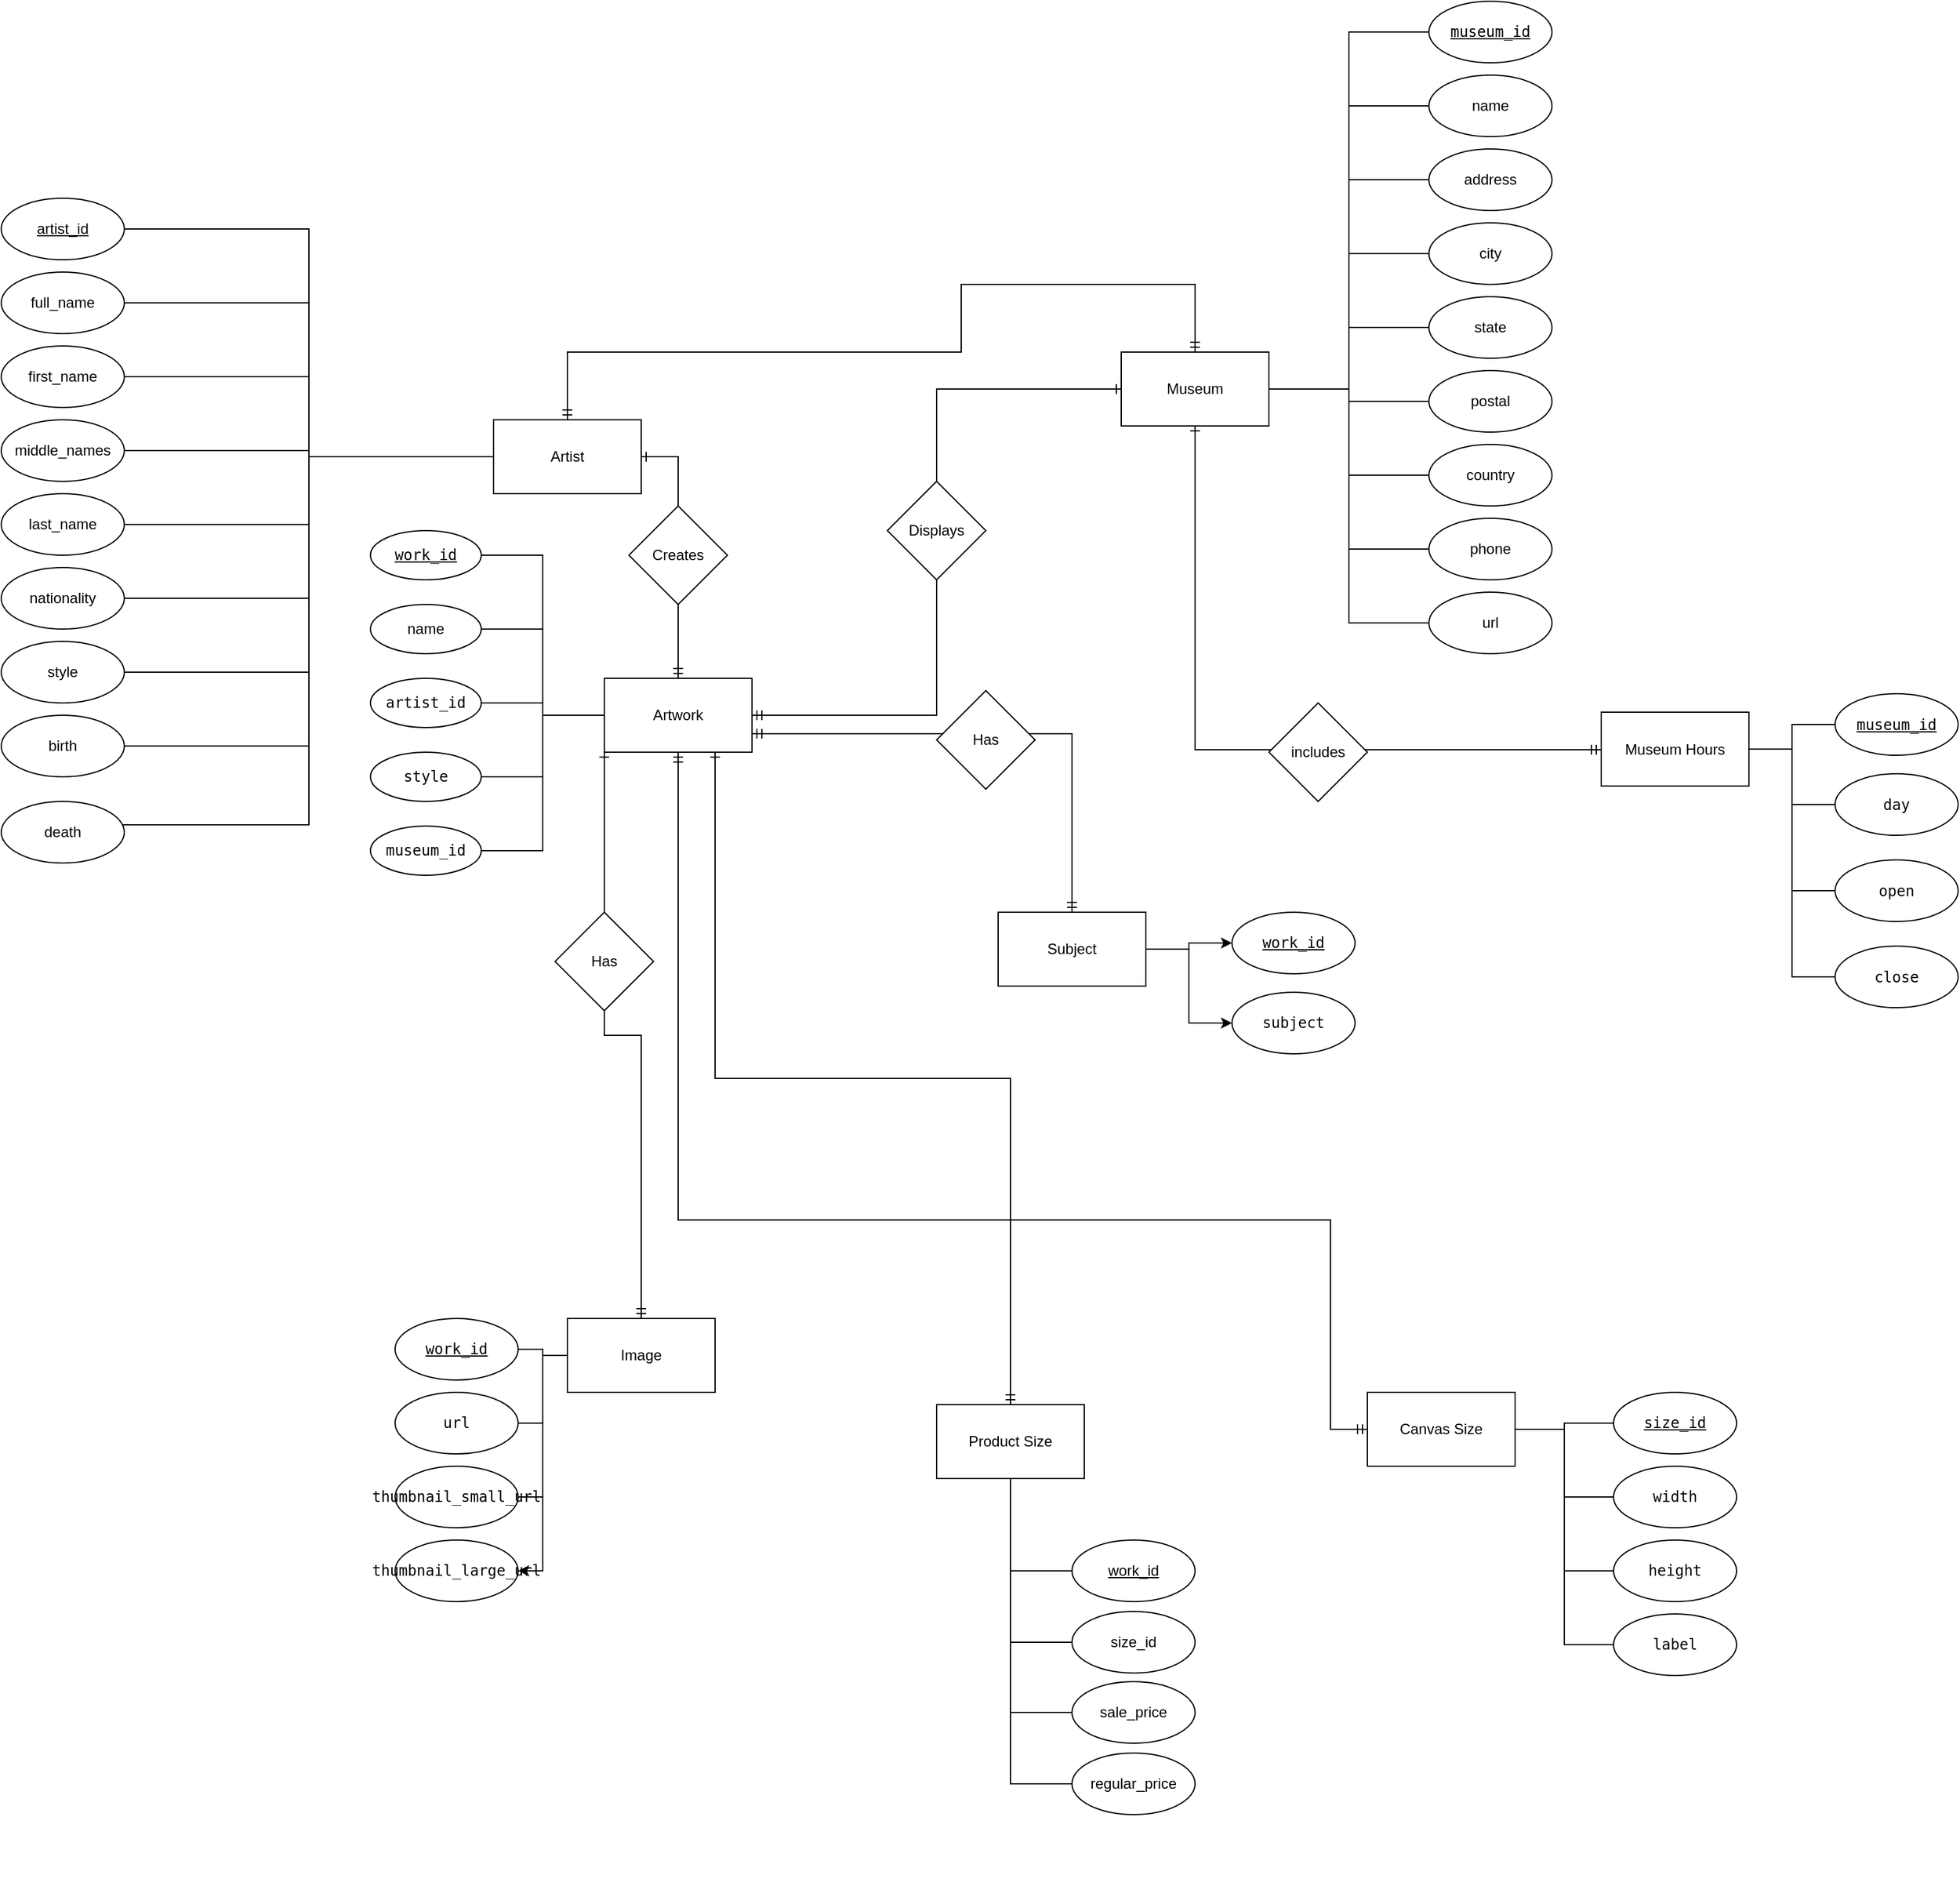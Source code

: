 <mxfile version="28.2.7">
  <diagram name="Page-1" id="rCFqO5S02CsgLVOHDNuB">
    <mxGraphModel dx="2276" dy="1851" grid="1" gridSize="10" guides="1" tooltips="1" connect="1" arrows="1" fold="1" page="1" pageScale="1" pageWidth="850" pageHeight="1100" math="0" shadow="0">
      <root>
        <mxCell id="0" />
        <mxCell id="1" parent="0" />
        <mxCell id="DQrEKKlUhpcHiNZQyWc2-8" style="edgeStyle=orthogonalEdgeStyle;rounded=0;orthogonalLoop=1;jettySize=auto;html=1;entryX=1;entryY=0.5;entryDx=0;entryDy=0;endArrow=none;endFill=0;" edge="1" parent="1" source="DQrEKKlUhpcHiNZQyWc2-1" target="DQrEKKlUhpcHiNZQyWc2-9">
          <mxGeometry relative="1" as="geometry">
            <mxPoint x="170" y="60" as="targetPoint" />
          </mxGeometry>
        </mxCell>
        <mxCell id="DQrEKKlUhpcHiNZQyWc2-18" style="edgeStyle=orthogonalEdgeStyle;rounded=0;orthogonalLoop=1;jettySize=auto;html=1;entryX=1;entryY=0.5;entryDx=0;entryDy=0;endArrow=none;endFill=0;" edge="1" parent="1" source="DQrEKKlUhpcHiNZQyWc2-1" target="DQrEKKlUhpcHiNZQyWc2-11">
          <mxGeometry relative="1" as="geometry" />
        </mxCell>
        <mxCell id="DQrEKKlUhpcHiNZQyWc2-19" style="edgeStyle=orthogonalEdgeStyle;rounded=0;orthogonalLoop=1;jettySize=auto;html=1;entryX=1;entryY=0.5;entryDx=0;entryDy=0;endArrow=none;endFill=0;" edge="1" parent="1" source="DQrEKKlUhpcHiNZQyWc2-1" target="DQrEKKlUhpcHiNZQyWc2-12">
          <mxGeometry relative="1" as="geometry" />
        </mxCell>
        <mxCell id="DQrEKKlUhpcHiNZQyWc2-20" style="edgeStyle=orthogonalEdgeStyle;rounded=0;orthogonalLoop=1;jettySize=auto;html=1;entryX=1;entryY=0.5;entryDx=0;entryDy=0;endArrow=none;endFill=0;" edge="1" parent="1" source="DQrEKKlUhpcHiNZQyWc2-1" target="DQrEKKlUhpcHiNZQyWc2-13">
          <mxGeometry relative="1" as="geometry" />
        </mxCell>
        <mxCell id="DQrEKKlUhpcHiNZQyWc2-21" style="edgeStyle=orthogonalEdgeStyle;rounded=0;orthogonalLoop=1;jettySize=auto;html=1;entryX=1;entryY=0.5;entryDx=0;entryDy=0;endArrow=none;endFill=0;" edge="1" parent="1" source="DQrEKKlUhpcHiNZQyWc2-1" target="DQrEKKlUhpcHiNZQyWc2-14">
          <mxGeometry relative="1" as="geometry" />
        </mxCell>
        <mxCell id="DQrEKKlUhpcHiNZQyWc2-22" style="edgeStyle=orthogonalEdgeStyle;rounded=0;orthogonalLoop=1;jettySize=auto;html=1;entryX=1;entryY=0.5;entryDx=0;entryDy=0;endArrow=none;endFill=0;" edge="1" parent="1" source="DQrEKKlUhpcHiNZQyWc2-1" target="DQrEKKlUhpcHiNZQyWc2-15">
          <mxGeometry relative="1" as="geometry" />
        </mxCell>
        <mxCell id="DQrEKKlUhpcHiNZQyWc2-23" style="edgeStyle=orthogonalEdgeStyle;rounded=0;orthogonalLoop=1;jettySize=auto;html=1;entryX=1;entryY=0.5;entryDx=0;entryDy=0;endArrow=none;endFill=0;" edge="1" parent="1" source="DQrEKKlUhpcHiNZQyWc2-1" target="DQrEKKlUhpcHiNZQyWc2-16">
          <mxGeometry relative="1" as="geometry" />
        </mxCell>
        <mxCell id="DQrEKKlUhpcHiNZQyWc2-115" style="edgeStyle=orthogonalEdgeStyle;rounded=0;orthogonalLoop=1;jettySize=auto;html=1;entryX=1;entryY=0.5;entryDx=0;entryDy=0;endArrow=none;endFill=0;" edge="1" parent="1" source="DQrEKKlUhpcHiNZQyWc2-1" target="DQrEKKlUhpcHiNZQyWc2-114">
          <mxGeometry relative="1" as="geometry">
            <mxPoint x="-180" y="-30" as="targetPoint" />
          </mxGeometry>
        </mxCell>
        <mxCell id="DQrEKKlUhpcHiNZQyWc2-122" style="edgeStyle=orthogonalEdgeStyle;rounded=0;orthogonalLoop=1;jettySize=auto;html=1;entryX=0.5;entryY=0;entryDx=0;entryDy=0;startArrow=ERmandOne;startFill=0;endArrow=ERmandOne;endFill=0;" edge="1" parent="1" source="DQrEKKlUhpcHiNZQyWc2-1" target="DQrEKKlUhpcHiNZQyWc2-2">
          <mxGeometry relative="1" as="geometry">
            <mxPoint x="180" y="-50" as="targetPoint" />
            <Array as="points">
              <mxPoint x="180" y="5" />
              <mxPoint x="500" y="5" />
              <mxPoint x="500" y="-50" />
              <mxPoint x="690" y="-50" />
            </Array>
          </mxGeometry>
        </mxCell>
        <mxCell id="DQrEKKlUhpcHiNZQyWc2-1" value="Artist" style="rounded=0;whiteSpace=wrap;html=1;" vertex="1" parent="1">
          <mxGeometry x="120" y="60" width="120" height="60" as="geometry" />
        </mxCell>
        <mxCell id="DQrEKKlUhpcHiNZQyWc2-49" style="edgeStyle=orthogonalEdgeStyle;rounded=0;orthogonalLoop=1;jettySize=auto;html=1;entryX=0;entryY=0.5;entryDx=0;entryDy=0;endArrow=none;endFill=0;" edge="1" parent="1" source="DQrEKKlUhpcHiNZQyWc2-2" target="DQrEKKlUhpcHiNZQyWc2-44">
          <mxGeometry relative="1" as="geometry" />
        </mxCell>
        <mxCell id="DQrEKKlUhpcHiNZQyWc2-50" style="edgeStyle=orthogonalEdgeStyle;rounded=0;orthogonalLoop=1;jettySize=auto;html=1;entryX=0;entryY=0.5;entryDx=0;entryDy=0;endArrow=none;endFill=0;" edge="1" parent="1" source="DQrEKKlUhpcHiNZQyWc2-2" target="DQrEKKlUhpcHiNZQyWc2-43">
          <mxGeometry relative="1" as="geometry" />
        </mxCell>
        <mxCell id="DQrEKKlUhpcHiNZQyWc2-51" style="edgeStyle=orthogonalEdgeStyle;rounded=0;orthogonalLoop=1;jettySize=auto;html=1;entryX=0;entryY=0.5;entryDx=0;entryDy=0;endArrow=none;endFill=0;" edge="1" parent="1" source="DQrEKKlUhpcHiNZQyWc2-2" target="DQrEKKlUhpcHiNZQyWc2-42">
          <mxGeometry relative="1" as="geometry" />
        </mxCell>
        <mxCell id="DQrEKKlUhpcHiNZQyWc2-52" style="edgeStyle=orthogonalEdgeStyle;rounded=0;orthogonalLoop=1;jettySize=auto;html=1;entryX=0;entryY=0.5;entryDx=0;entryDy=0;endArrow=none;endFill=0;" edge="1" parent="1" source="DQrEKKlUhpcHiNZQyWc2-2" target="DQrEKKlUhpcHiNZQyWc2-37">
          <mxGeometry relative="1" as="geometry" />
        </mxCell>
        <mxCell id="DQrEKKlUhpcHiNZQyWc2-53" style="edgeStyle=orthogonalEdgeStyle;rounded=0;orthogonalLoop=1;jettySize=auto;html=1;endArrow=none;endFill=0;" edge="1" parent="1" source="DQrEKKlUhpcHiNZQyWc2-2" target="DQrEKKlUhpcHiNZQyWc2-38">
          <mxGeometry relative="1" as="geometry" />
        </mxCell>
        <mxCell id="DQrEKKlUhpcHiNZQyWc2-54" style="edgeStyle=orthogonalEdgeStyle;rounded=0;orthogonalLoop=1;jettySize=auto;html=1;entryX=0;entryY=0.5;entryDx=0;entryDy=0;endArrow=none;endFill=0;" edge="1" parent="1" source="DQrEKKlUhpcHiNZQyWc2-2" target="DQrEKKlUhpcHiNZQyWc2-39">
          <mxGeometry relative="1" as="geometry" />
        </mxCell>
        <mxCell id="DQrEKKlUhpcHiNZQyWc2-55" style="edgeStyle=orthogonalEdgeStyle;rounded=0;orthogonalLoop=1;jettySize=auto;html=1;entryX=0;entryY=0.5;entryDx=0;entryDy=0;endArrow=none;endFill=0;" edge="1" parent="1" source="DQrEKKlUhpcHiNZQyWc2-2" target="DQrEKKlUhpcHiNZQyWc2-45">
          <mxGeometry relative="1" as="geometry" />
        </mxCell>
        <mxCell id="DQrEKKlUhpcHiNZQyWc2-56" style="edgeStyle=orthogonalEdgeStyle;rounded=0;orthogonalLoop=1;jettySize=auto;html=1;entryX=0;entryY=0.5;entryDx=0;entryDy=0;endArrow=none;endFill=0;" edge="1" parent="1" source="DQrEKKlUhpcHiNZQyWc2-2" target="DQrEKKlUhpcHiNZQyWc2-46">
          <mxGeometry relative="1" as="geometry" />
        </mxCell>
        <mxCell id="DQrEKKlUhpcHiNZQyWc2-57" style="edgeStyle=orthogonalEdgeStyle;rounded=0;orthogonalLoop=1;jettySize=auto;html=1;entryX=0;entryY=0.5;entryDx=0;entryDy=0;endArrow=none;endFill=0;" edge="1" parent="1" source="DQrEKKlUhpcHiNZQyWc2-2" target="DQrEKKlUhpcHiNZQyWc2-47">
          <mxGeometry relative="1" as="geometry" />
        </mxCell>
        <mxCell id="DQrEKKlUhpcHiNZQyWc2-118" style="edgeStyle=orthogonalEdgeStyle;rounded=0;orthogonalLoop=1;jettySize=auto;html=1;startArrow=ERone;startFill=0;endArrow=ERmandOne;endFill=0;" edge="1" parent="1" source="DQrEKKlUhpcHiNZQyWc2-2" target="DQrEKKlUhpcHiNZQyWc2-3">
          <mxGeometry relative="1" as="geometry">
            <Array as="points">
              <mxPoint x="690" y="328" />
            </Array>
          </mxGeometry>
        </mxCell>
        <mxCell id="DQrEKKlUhpcHiNZQyWc2-2" value="Museum" style="whiteSpace=wrap;html=1;" vertex="1" parent="1">
          <mxGeometry x="630" y="5" width="120" height="60" as="geometry" />
        </mxCell>
        <mxCell id="DQrEKKlUhpcHiNZQyWc2-58" style="edgeStyle=orthogonalEdgeStyle;rounded=0;orthogonalLoop=1;jettySize=auto;html=1;entryX=1;entryY=0.5;entryDx=0;entryDy=0;endArrow=none;endFill=0;" edge="1" parent="1" source="DQrEKKlUhpcHiNZQyWc2-4" target="DQrEKKlUhpcHiNZQyWc2-26">
          <mxGeometry relative="1" as="geometry" />
        </mxCell>
        <mxCell id="DQrEKKlUhpcHiNZQyWc2-59" style="edgeStyle=orthogonalEdgeStyle;rounded=0;orthogonalLoop=1;jettySize=auto;html=1;entryX=1;entryY=0.5;entryDx=0;entryDy=0;endArrow=none;endFill=0;" edge="1" parent="1" source="DQrEKKlUhpcHiNZQyWc2-4" target="DQrEKKlUhpcHiNZQyWc2-27">
          <mxGeometry relative="1" as="geometry" />
        </mxCell>
        <mxCell id="DQrEKKlUhpcHiNZQyWc2-60" style="edgeStyle=orthogonalEdgeStyle;rounded=0;orthogonalLoop=1;jettySize=auto;html=1;entryX=1;entryY=0.5;entryDx=0;entryDy=0;endArrow=none;endFill=0;" edge="1" parent="1" source="DQrEKKlUhpcHiNZQyWc2-4" target="DQrEKKlUhpcHiNZQyWc2-28">
          <mxGeometry relative="1" as="geometry" />
        </mxCell>
        <mxCell id="DQrEKKlUhpcHiNZQyWc2-61" style="edgeStyle=orthogonalEdgeStyle;rounded=0;orthogonalLoop=1;jettySize=auto;html=1;entryX=1;entryY=0.5;entryDx=0;entryDy=0;endArrow=none;endFill=0;" edge="1" parent="1" source="DQrEKKlUhpcHiNZQyWc2-4" target="DQrEKKlUhpcHiNZQyWc2-29">
          <mxGeometry relative="1" as="geometry">
            <mxPoint x="300" y="360" as="targetPoint" />
          </mxGeometry>
        </mxCell>
        <mxCell id="DQrEKKlUhpcHiNZQyWc2-62" style="edgeStyle=orthogonalEdgeStyle;rounded=0;orthogonalLoop=1;jettySize=auto;html=1;entryX=1;entryY=0.5;entryDx=0;entryDy=0;endArrow=none;endFill=0;" edge="1" parent="1" source="DQrEKKlUhpcHiNZQyWc2-4" target="DQrEKKlUhpcHiNZQyWc2-30">
          <mxGeometry relative="1" as="geometry" />
        </mxCell>
        <mxCell id="DQrEKKlUhpcHiNZQyWc2-119" style="edgeStyle=orthogonalEdgeStyle;rounded=0;orthogonalLoop=1;jettySize=auto;html=1;entryX=0;entryY=0.5;entryDx=0;entryDy=0;startArrow=ERmandOne;startFill=0;endArrow=ERmandOne;endFill=0;" edge="1" parent="1" source="DQrEKKlUhpcHiNZQyWc2-4" target="DQrEKKlUhpcHiNZQyWc2-5">
          <mxGeometry relative="1" as="geometry">
            <mxPoint x="270" y="640" as="targetPoint" />
            <Array as="points">
              <mxPoint x="270" y="710" />
              <mxPoint x="800" y="710" />
              <mxPoint x="800" y="880" />
            </Array>
          </mxGeometry>
        </mxCell>
        <mxCell id="DQrEKKlUhpcHiNZQyWc2-120" style="edgeStyle=orthogonalEdgeStyle;rounded=0;orthogonalLoop=1;jettySize=auto;html=1;entryX=0.5;entryY=0;entryDx=0;entryDy=0;startArrow=ERone;startFill=0;endArrow=ERmandOne;endFill=0;exitX=0;exitY=1;exitDx=0;exitDy=0;" edge="1" parent="1" source="DQrEKKlUhpcHiNZQyWc2-4" target="DQrEKKlUhpcHiNZQyWc2-6">
          <mxGeometry relative="1" as="geometry">
            <Array as="points">
              <mxPoint x="210" y="560" />
              <mxPoint x="240" y="560" />
            </Array>
          </mxGeometry>
        </mxCell>
        <mxCell id="DQrEKKlUhpcHiNZQyWc2-121" style="edgeStyle=orthogonalEdgeStyle;rounded=0;orthogonalLoop=1;jettySize=auto;html=1;exitX=0.75;exitY=1;exitDx=0;exitDy=0;entryX=0.5;entryY=0;entryDx=0;entryDy=0;startArrow=ERone;startFill=0;endArrow=ERmandOne;endFill=0;" edge="1" parent="1" source="DQrEKKlUhpcHiNZQyWc2-4" target="DQrEKKlUhpcHiNZQyWc2-7">
          <mxGeometry relative="1" as="geometry" />
        </mxCell>
        <mxCell id="DQrEKKlUhpcHiNZQyWc2-134" style="edgeStyle=orthogonalEdgeStyle;rounded=0;orthogonalLoop=1;jettySize=auto;html=1;exitX=1;exitY=0.75;exitDx=0;exitDy=0;entryX=0.5;entryY=0;entryDx=0;entryDy=0;startArrow=ERmandOne;startFill=0;endArrow=ERmandOne;endFill=0;" edge="1" parent="1" source="DQrEKKlUhpcHiNZQyWc2-4" target="DQrEKKlUhpcHiNZQyWc2-125">
          <mxGeometry relative="1" as="geometry" />
        </mxCell>
        <mxCell id="DQrEKKlUhpcHiNZQyWc2-4" value="Artwork" style="whiteSpace=wrap;html=1;" vertex="1" parent="1">
          <mxGeometry x="210" y="270" width="120" height="60" as="geometry" />
        </mxCell>
        <mxCell id="DQrEKKlUhpcHiNZQyWc2-103" style="edgeStyle=orthogonalEdgeStyle;rounded=0;orthogonalLoop=1;jettySize=auto;html=1;entryX=1;entryY=0.5;entryDx=0;entryDy=0;endArrow=none;endFill=0;" edge="1" parent="1" source="DQrEKKlUhpcHiNZQyWc2-6" target="DQrEKKlUhpcHiNZQyWc2-80">
          <mxGeometry relative="1" as="geometry" />
        </mxCell>
        <mxCell id="DQrEKKlUhpcHiNZQyWc2-104" style="edgeStyle=orthogonalEdgeStyle;rounded=0;orthogonalLoop=1;jettySize=auto;html=1;entryX=1;entryY=0.5;entryDx=0;entryDy=0;endArrow=none;endFill=0;" edge="1" parent="1" source="DQrEKKlUhpcHiNZQyWc2-6" target="DQrEKKlUhpcHiNZQyWc2-81">
          <mxGeometry relative="1" as="geometry" />
        </mxCell>
        <mxCell id="DQrEKKlUhpcHiNZQyWc2-105" style="edgeStyle=orthogonalEdgeStyle;rounded=0;orthogonalLoop=1;jettySize=auto;html=1;entryX=1;entryY=0.5;entryDx=0;entryDy=0;endArrow=none;endFill=0;" edge="1" parent="1" source="DQrEKKlUhpcHiNZQyWc2-6" target="DQrEKKlUhpcHiNZQyWc2-82">
          <mxGeometry relative="1" as="geometry" />
        </mxCell>
        <mxCell id="DQrEKKlUhpcHiNZQyWc2-133" style="edgeStyle=orthogonalEdgeStyle;rounded=0;orthogonalLoop=1;jettySize=auto;html=1;entryX=1;entryY=0.5;entryDx=0;entryDy=0;" edge="1" parent="1" source="DQrEKKlUhpcHiNZQyWc2-6" target="DQrEKKlUhpcHiNZQyWc2-132">
          <mxGeometry relative="1" as="geometry" />
        </mxCell>
        <mxCell id="DQrEKKlUhpcHiNZQyWc2-6" value="Image" style="whiteSpace=wrap;html=1;" vertex="1" parent="1">
          <mxGeometry x="180" y="790" width="120" height="60" as="geometry" />
        </mxCell>
        <mxCell id="DQrEKKlUhpcHiNZQyWc2-98" style="edgeStyle=orthogonalEdgeStyle;rounded=0;orthogonalLoop=1;jettySize=auto;html=1;entryX=0;entryY=0.5;entryDx=0;entryDy=0;endArrow=none;endFill=0;" edge="1" parent="1" source="DQrEKKlUhpcHiNZQyWc2-7" target="DQrEKKlUhpcHiNZQyWc2-88">
          <mxGeometry relative="1" as="geometry" />
        </mxCell>
        <mxCell id="DQrEKKlUhpcHiNZQyWc2-99" style="edgeStyle=orthogonalEdgeStyle;rounded=0;orthogonalLoop=1;jettySize=auto;html=1;entryX=0;entryY=0.5;entryDx=0;entryDy=0;endArrow=none;endFill=0;" edge="1" parent="1" source="DQrEKKlUhpcHiNZQyWc2-7" target="DQrEKKlUhpcHiNZQyWc2-87">
          <mxGeometry relative="1" as="geometry" />
        </mxCell>
        <mxCell id="DQrEKKlUhpcHiNZQyWc2-100" style="edgeStyle=orthogonalEdgeStyle;rounded=0;orthogonalLoop=1;jettySize=auto;html=1;entryX=0;entryY=0.5;entryDx=0;entryDy=0;endArrow=none;endFill=0;" edge="1" parent="1" source="DQrEKKlUhpcHiNZQyWc2-7" target="DQrEKKlUhpcHiNZQyWc2-84">
          <mxGeometry relative="1" as="geometry" />
        </mxCell>
        <mxCell id="DQrEKKlUhpcHiNZQyWc2-101" style="edgeStyle=orthogonalEdgeStyle;rounded=0;orthogonalLoop=1;jettySize=auto;html=1;entryX=0;entryY=0.5;entryDx=0;entryDy=0;endArrow=none;endFill=0;" edge="1" parent="1" source="DQrEKKlUhpcHiNZQyWc2-7" target="DQrEKKlUhpcHiNZQyWc2-85">
          <mxGeometry relative="1" as="geometry" />
        </mxCell>
        <mxCell id="DQrEKKlUhpcHiNZQyWc2-7" value="Product Size" style="whiteSpace=wrap;html=1;" vertex="1" parent="1">
          <mxGeometry x="480" y="860" width="120" height="60" as="geometry" />
        </mxCell>
        <mxCell id="DQrEKKlUhpcHiNZQyWc2-24" style="edgeStyle=orthogonalEdgeStyle;rounded=0;orthogonalLoop=1;jettySize=auto;html=1;entryX=0.99;entryY=0.38;entryDx=0;entryDy=0;entryPerimeter=0;endArrow=none;endFill=0;" edge="1" parent="1" source="DQrEKKlUhpcHiNZQyWc2-1" target="DQrEKKlUhpcHiNZQyWc2-17">
          <mxGeometry relative="1" as="geometry" />
        </mxCell>
        <mxCell id="DQrEKKlUhpcHiNZQyWc2-40" value="" style="group" vertex="1" connectable="0" parent="1">
          <mxGeometry x="-280" y="-120" width="100" height="540" as="geometry" />
        </mxCell>
        <mxCell id="DQrEKKlUhpcHiNZQyWc2-9" value="&lt;u&gt;artist_id&lt;/u&gt;" style="ellipse;whiteSpace=wrap;html=1;" vertex="1" parent="DQrEKKlUhpcHiNZQyWc2-40">
          <mxGeometry width="100" height="50" as="geometry" />
        </mxCell>
        <mxCell id="DQrEKKlUhpcHiNZQyWc2-11" value="first_name" style="ellipse;whiteSpace=wrap;html=1;" vertex="1" parent="DQrEKKlUhpcHiNZQyWc2-40">
          <mxGeometry y="120" width="100" height="50" as="geometry" />
        </mxCell>
        <mxCell id="DQrEKKlUhpcHiNZQyWc2-12" value="middle_names" style="ellipse;whiteSpace=wrap;html=1;" vertex="1" parent="DQrEKKlUhpcHiNZQyWc2-40">
          <mxGeometry y="180" width="100" height="50" as="geometry" />
        </mxCell>
        <mxCell id="DQrEKKlUhpcHiNZQyWc2-13" value="last_name" style="ellipse;whiteSpace=wrap;html=1;" vertex="1" parent="DQrEKKlUhpcHiNZQyWc2-40">
          <mxGeometry y="240" width="100" height="50" as="geometry" />
        </mxCell>
        <mxCell id="DQrEKKlUhpcHiNZQyWc2-14" value="nationality" style="ellipse;whiteSpace=wrap;html=1;" vertex="1" parent="DQrEKKlUhpcHiNZQyWc2-40">
          <mxGeometry y="300" width="100" height="50" as="geometry" />
        </mxCell>
        <mxCell id="DQrEKKlUhpcHiNZQyWc2-15" value="style" style="ellipse;whiteSpace=wrap;html=1;" vertex="1" parent="DQrEKKlUhpcHiNZQyWc2-40">
          <mxGeometry y="360" width="100" height="50" as="geometry" />
        </mxCell>
        <mxCell id="DQrEKKlUhpcHiNZQyWc2-16" value="birth" style="ellipse;whiteSpace=wrap;html=1;" vertex="1" parent="DQrEKKlUhpcHiNZQyWc2-40">
          <mxGeometry y="420" width="100" height="50" as="geometry" />
        </mxCell>
        <mxCell id="DQrEKKlUhpcHiNZQyWc2-17" value="death" style="ellipse;whiteSpace=wrap;html=1;" vertex="1" parent="DQrEKKlUhpcHiNZQyWc2-40">
          <mxGeometry y="490" width="100" height="50" as="geometry" />
        </mxCell>
        <mxCell id="DQrEKKlUhpcHiNZQyWc2-114" value="full_name" style="ellipse;whiteSpace=wrap;html=1;" vertex="1" parent="DQrEKKlUhpcHiNZQyWc2-40">
          <mxGeometry y="60" width="100" height="50" as="geometry" />
        </mxCell>
        <mxCell id="DQrEKKlUhpcHiNZQyWc2-48" value="" style="group" vertex="1" connectable="0" parent="1">
          <mxGeometry x="880" y="-280" width="100" height="530" as="geometry" />
        </mxCell>
        <mxCell id="DQrEKKlUhpcHiNZQyWc2-41" value="" style="group" vertex="1" connectable="0" parent="DQrEKKlUhpcHiNZQyWc2-48">
          <mxGeometry y="180" width="100" height="170" as="geometry" />
        </mxCell>
        <mxCell id="DQrEKKlUhpcHiNZQyWc2-37" value="city" style="ellipse;whiteSpace=wrap;html=1;" vertex="1" parent="DQrEKKlUhpcHiNZQyWc2-41">
          <mxGeometry width="100" height="50" as="geometry" />
        </mxCell>
        <mxCell id="DQrEKKlUhpcHiNZQyWc2-38" value="state" style="ellipse;whiteSpace=wrap;html=1;" vertex="1" parent="DQrEKKlUhpcHiNZQyWc2-41">
          <mxGeometry y="60" width="100" height="50" as="geometry" />
        </mxCell>
        <mxCell id="DQrEKKlUhpcHiNZQyWc2-39" value="postal" style="ellipse;whiteSpace=wrap;html=1;" vertex="1" parent="DQrEKKlUhpcHiNZQyWc2-41">
          <mxGeometry y="120" width="100" height="50" as="geometry" />
        </mxCell>
        <mxCell id="DQrEKKlUhpcHiNZQyWc2-42" value="address" style="ellipse;whiteSpace=wrap;html=1;" vertex="1" parent="DQrEKKlUhpcHiNZQyWc2-48">
          <mxGeometry y="120" width="100" height="50" as="geometry" />
        </mxCell>
        <mxCell id="DQrEKKlUhpcHiNZQyWc2-43" value="name" style="ellipse;whiteSpace=wrap;html=1;" vertex="1" parent="DQrEKKlUhpcHiNZQyWc2-48">
          <mxGeometry y="60" width="100" height="50" as="geometry" />
        </mxCell>
        <mxCell id="DQrEKKlUhpcHiNZQyWc2-44" value="&lt;code&gt;&lt;u&gt;museum_id&lt;/u&gt;&lt;/code&gt;" style="ellipse;whiteSpace=wrap;html=1;" vertex="1" parent="DQrEKKlUhpcHiNZQyWc2-48">
          <mxGeometry width="100" height="50" as="geometry" />
        </mxCell>
        <mxCell id="DQrEKKlUhpcHiNZQyWc2-45" value="country" style="ellipse;whiteSpace=wrap;html=1;" vertex="1" parent="DQrEKKlUhpcHiNZQyWc2-48">
          <mxGeometry y="360" width="100" height="50" as="geometry" />
        </mxCell>
        <mxCell id="DQrEKKlUhpcHiNZQyWc2-46" value="phone" style="ellipse;whiteSpace=wrap;html=1;" vertex="1" parent="DQrEKKlUhpcHiNZQyWc2-48">
          <mxGeometry y="420" width="100" height="50" as="geometry" />
        </mxCell>
        <mxCell id="DQrEKKlUhpcHiNZQyWc2-47" value="url" style="ellipse;whiteSpace=wrap;html=1;" vertex="1" parent="DQrEKKlUhpcHiNZQyWc2-48">
          <mxGeometry y="480" width="100" height="50" as="geometry" />
        </mxCell>
        <mxCell id="DQrEKKlUhpcHiNZQyWc2-80" value="&lt;code&gt;&lt;u&gt;work_id&lt;/u&gt;&lt;/code&gt;" style="ellipse;whiteSpace=wrap;html=1;" vertex="1" parent="1">
          <mxGeometry x="40" y="790" width="100" height="50" as="geometry" />
        </mxCell>
        <mxCell id="DQrEKKlUhpcHiNZQyWc2-81" value="&lt;code&gt;url&lt;/code&gt;" style="ellipse;whiteSpace=wrap;html=1;" vertex="1" parent="1">
          <mxGeometry x="40" y="850" width="100" height="50" as="geometry" />
        </mxCell>
        <mxCell id="DQrEKKlUhpcHiNZQyWc2-82" value="&lt;code&gt;thumbnail_small_url&lt;/code&gt;" style="ellipse;whiteSpace=wrap;html=1;" vertex="1" parent="1">
          <mxGeometry x="40" y="910" width="100" height="50" as="geometry" />
        </mxCell>
        <mxCell id="DQrEKKlUhpcHiNZQyWc2-90" value="" style="group" vertex="1" connectable="0" parent="1">
          <mxGeometry x="590" y="970" width="100" height="280" as="geometry" />
        </mxCell>
        <mxCell id="DQrEKKlUhpcHiNZQyWc2-84" value="sale_price" style="ellipse;whiteSpace=wrap;html=1;" vertex="1" parent="DQrEKKlUhpcHiNZQyWc2-90">
          <mxGeometry y="115" width="100" height="50" as="geometry" />
        </mxCell>
        <mxCell id="DQrEKKlUhpcHiNZQyWc2-85" value="regular_price" style="ellipse;whiteSpace=wrap;html=1;" vertex="1" parent="DQrEKKlUhpcHiNZQyWc2-90">
          <mxGeometry y="173" width="100" height="50" as="geometry" />
        </mxCell>
        <mxCell id="DQrEKKlUhpcHiNZQyWc2-87" value="size_id" style="ellipse;whiteSpace=wrap;html=1;" vertex="1" parent="DQrEKKlUhpcHiNZQyWc2-90">
          <mxGeometry y="58" width="100" height="50" as="geometry" />
        </mxCell>
        <mxCell id="DQrEKKlUhpcHiNZQyWc2-88" value="&lt;u&gt;work_id&lt;/u&gt;" style="ellipse;whiteSpace=wrap;html=1;" vertex="1" parent="DQrEKKlUhpcHiNZQyWc2-90">
          <mxGeometry width="100" height="50" as="geometry" />
        </mxCell>
        <mxCell id="DQrEKKlUhpcHiNZQyWc2-123" value="" style="group" vertex="1" connectable="0" parent="1">
          <mxGeometry x="1020" y="282.5" width="290" height="255" as="geometry" />
        </mxCell>
        <mxCell id="DQrEKKlUhpcHiNZQyWc2-72" style="edgeStyle=orthogonalEdgeStyle;rounded=0;orthogonalLoop=1;jettySize=auto;html=1;entryX=0;entryY=0.5;entryDx=0;entryDy=0;endArrow=none;endFill=0;" edge="1" parent="DQrEKKlUhpcHiNZQyWc2-123" source="DQrEKKlUhpcHiNZQyWc2-3" target="DQrEKKlUhpcHiNZQyWc2-68">
          <mxGeometry relative="1" as="geometry" />
        </mxCell>
        <mxCell id="DQrEKKlUhpcHiNZQyWc2-73" style="edgeStyle=orthogonalEdgeStyle;rounded=0;orthogonalLoop=1;jettySize=auto;html=1;entryX=0;entryY=0.5;entryDx=0;entryDy=0;endArrow=none;endFill=0;" edge="1" parent="DQrEKKlUhpcHiNZQyWc2-123" source="DQrEKKlUhpcHiNZQyWc2-3" target="DQrEKKlUhpcHiNZQyWc2-69">
          <mxGeometry relative="1" as="geometry" />
        </mxCell>
        <mxCell id="DQrEKKlUhpcHiNZQyWc2-74" style="edgeStyle=orthogonalEdgeStyle;rounded=0;orthogonalLoop=1;jettySize=auto;html=1;entryX=0;entryY=0.5;entryDx=0;entryDy=0;endArrow=none;endFill=0;" edge="1" parent="DQrEKKlUhpcHiNZQyWc2-123" source="DQrEKKlUhpcHiNZQyWc2-3" target="DQrEKKlUhpcHiNZQyWc2-70">
          <mxGeometry relative="1" as="geometry" />
        </mxCell>
        <mxCell id="DQrEKKlUhpcHiNZQyWc2-75" style="edgeStyle=orthogonalEdgeStyle;rounded=0;orthogonalLoop=1;jettySize=auto;html=1;entryX=0;entryY=0.5;entryDx=0;entryDy=0;endArrow=none;endFill=0;" edge="1" parent="DQrEKKlUhpcHiNZQyWc2-123" source="DQrEKKlUhpcHiNZQyWc2-3" target="DQrEKKlUhpcHiNZQyWc2-71">
          <mxGeometry relative="1" as="geometry" />
        </mxCell>
        <mxCell id="DQrEKKlUhpcHiNZQyWc2-3" value="Museum Hours" style="whiteSpace=wrap;html=1;" vertex="1" parent="DQrEKKlUhpcHiNZQyWc2-123">
          <mxGeometry y="15" width="120" height="60" as="geometry" />
        </mxCell>
        <mxCell id="DQrEKKlUhpcHiNZQyWc2-68" value="&lt;code&gt;&lt;u&gt;museum_id&lt;/u&gt;&lt;/code&gt;" style="ellipse;whiteSpace=wrap;html=1;" vertex="1" parent="DQrEKKlUhpcHiNZQyWc2-123">
          <mxGeometry x="190" width="100" height="50" as="geometry" />
        </mxCell>
        <mxCell id="DQrEKKlUhpcHiNZQyWc2-69" value="&lt;code&gt;day&lt;/code&gt;" style="ellipse;whiteSpace=wrap;html=1;" vertex="1" parent="DQrEKKlUhpcHiNZQyWc2-123">
          <mxGeometry x="190" y="65" width="100" height="50" as="geometry" />
        </mxCell>
        <mxCell id="DQrEKKlUhpcHiNZQyWc2-70" value="&lt;code&gt;open&lt;/code&gt;" style="ellipse;whiteSpace=wrap;html=1;" vertex="1" parent="DQrEKKlUhpcHiNZQyWc2-123">
          <mxGeometry x="190" y="135" width="100" height="50" as="geometry" />
        </mxCell>
        <mxCell id="DQrEKKlUhpcHiNZQyWc2-71" value="&lt;code&gt;close&lt;/code&gt;" style="ellipse;whiteSpace=wrap;html=1;" vertex="1" parent="DQrEKKlUhpcHiNZQyWc2-123">
          <mxGeometry x="190" y="205" width="100" height="50" as="geometry" />
        </mxCell>
        <mxCell id="DQrEKKlUhpcHiNZQyWc2-124" value="" style="group" vertex="1" connectable="0" parent="1">
          <mxGeometry x="830" y="850" width="300" height="230" as="geometry" />
        </mxCell>
        <mxCell id="DQrEKKlUhpcHiNZQyWc2-91" style="edgeStyle=orthogonalEdgeStyle;rounded=0;orthogonalLoop=1;jettySize=auto;html=1;entryX=0;entryY=0.5;entryDx=0;entryDy=0;endArrow=none;endFill=0;" edge="1" parent="DQrEKKlUhpcHiNZQyWc2-124" source="DQrEKKlUhpcHiNZQyWc2-5" target="DQrEKKlUhpcHiNZQyWc2-76">
          <mxGeometry relative="1" as="geometry" />
        </mxCell>
        <mxCell id="DQrEKKlUhpcHiNZQyWc2-95" style="edgeStyle=orthogonalEdgeStyle;rounded=0;orthogonalLoop=1;jettySize=auto;html=1;entryX=0;entryY=0.5;entryDx=0;entryDy=0;endArrow=none;endFill=0;" edge="1" parent="DQrEKKlUhpcHiNZQyWc2-124" source="DQrEKKlUhpcHiNZQyWc2-5" target="DQrEKKlUhpcHiNZQyWc2-78">
          <mxGeometry relative="1" as="geometry" />
        </mxCell>
        <mxCell id="DQrEKKlUhpcHiNZQyWc2-97" style="edgeStyle=orthogonalEdgeStyle;rounded=0;orthogonalLoop=1;jettySize=auto;html=1;entryX=0;entryY=0.5;entryDx=0;entryDy=0;endArrow=none;endFill=0;" edge="1" parent="DQrEKKlUhpcHiNZQyWc2-124" source="DQrEKKlUhpcHiNZQyWc2-5" target="DQrEKKlUhpcHiNZQyWc2-79">
          <mxGeometry relative="1" as="geometry" />
        </mxCell>
        <mxCell id="DQrEKKlUhpcHiNZQyWc2-5" value="Canvas Size" style="whiteSpace=wrap;html=1;" vertex="1" parent="DQrEKKlUhpcHiNZQyWc2-124">
          <mxGeometry width="120" height="60" as="geometry" />
        </mxCell>
        <mxCell id="DQrEKKlUhpcHiNZQyWc2-76" value="&lt;code&gt;&lt;u&gt;size_id&lt;/u&gt;&lt;/code&gt;" style="ellipse;whiteSpace=wrap;html=1;" vertex="1" parent="DQrEKKlUhpcHiNZQyWc2-124">
          <mxGeometry x="200" width="100" height="50" as="geometry" />
        </mxCell>
        <mxCell id="DQrEKKlUhpcHiNZQyWc2-92" value="" style="edgeStyle=orthogonalEdgeStyle;rounded=0;orthogonalLoop=1;jettySize=auto;html=1;endArrow=none;endFill=0;" edge="1" parent="DQrEKKlUhpcHiNZQyWc2-124" source="DQrEKKlUhpcHiNZQyWc2-77" target="DQrEKKlUhpcHiNZQyWc2-5">
          <mxGeometry relative="1" as="geometry" />
        </mxCell>
        <mxCell id="DQrEKKlUhpcHiNZQyWc2-77" value="&lt;code&gt;width&lt;/code&gt;" style="ellipse;whiteSpace=wrap;html=1;" vertex="1" parent="DQrEKKlUhpcHiNZQyWc2-124">
          <mxGeometry x="200" y="60" width="100" height="50" as="geometry" />
        </mxCell>
        <mxCell id="DQrEKKlUhpcHiNZQyWc2-78" value="&lt;code&gt;height&lt;/code&gt;" style="ellipse;whiteSpace=wrap;html=1;" vertex="1" parent="DQrEKKlUhpcHiNZQyWc2-124">
          <mxGeometry x="200" y="120" width="100" height="50" as="geometry" />
        </mxCell>
        <mxCell id="DQrEKKlUhpcHiNZQyWc2-79" value="&lt;code&gt;label&lt;/code&gt;" style="ellipse;whiteSpace=wrap;html=1;" vertex="1" parent="DQrEKKlUhpcHiNZQyWc2-124">
          <mxGeometry x="200" y="180" width="100" height="50" as="geometry" />
        </mxCell>
        <mxCell id="DQrEKKlUhpcHiNZQyWc2-130" style="edgeStyle=orthogonalEdgeStyle;rounded=0;orthogonalLoop=1;jettySize=auto;html=1;entryX=0;entryY=0.5;entryDx=0;entryDy=0;" edge="1" parent="1" source="DQrEKKlUhpcHiNZQyWc2-125" target="DQrEKKlUhpcHiNZQyWc2-128">
          <mxGeometry relative="1" as="geometry" />
        </mxCell>
        <mxCell id="DQrEKKlUhpcHiNZQyWc2-131" style="edgeStyle=orthogonalEdgeStyle;rounded=0;orthogonalLoop=1;jettySize=auto;html=1;entryX=0;entryY=0.5;entryDx=0;entryDy=0;" edge="1" parent="1" source="DQrEKKlUhpcHiNZQyWc2-125" target="DQrEKKlUhpcHiNZQyWc2-129">
          <mxGeometry relative="1" as="geometry" />
        </mxCell>
        <mxCell id="DQrEKKlUhpcHiNZQyWc2-125" value="Subject" style="rounded=0;whiteSpace=wrap;html=1;" vertex="1" parent="1">
          <mxGeometry x="530" y="460" width="120" height="60" as="geometry" />
        </mxCell>
        <mxCell id="DQrEKKlUhpcHiNZQyWc2-128" value="&lt;code&gt;&lt;u&gt;work_id&lt;/u&gt;&lt;/code&gt;" style="ellipse;whiteSpace=wrap;html=1;" vertex="1" parent="1">
          <mxGeometry x="720" y="460" width="100" height="50" as="geometry" />
        </mxCell>
        <mxCell id="DQrEKKlUhpcHiNZQyWc2-129" value="&lt;code&gt;subject&lt;/code&gt;" style="ellipse;whiteSpace=wrap;html=1;" vertex="1" parent="1">
          <mxGeometry x="720" y="525" width="100" height="50" as="geometry" />
        </mxCell>
        <mxCell id="DQrEKKlUhpcHiNZQyWc2-26" value="&lt;code&gt;&lt;u&gt;work_id&lt;/u&gt;&lt;/code&gt;" style="ellipse;whiteSpace=wrap;html=1;" vertex="1" parent="1">
          <mxGeometry x="20" y="150" width="90" height="40" as="geometry" />
        </mxCell>
        <mxCell id="DQrEKKlUhpcHiNZQyWc2-27" value="name" style="ellipse;whiteSpace=wrap;html=1;" vertex="1" parent="1">
          <mxGeometry x="20" y="210" width="90" height="40" as="geometry" />
        </mxCell>
        <mxCell id="DQrEKKlUhpcHiNZQyWc2-28" value="&lt;code&gt;artist_id&lt;/code&gt;" style="ellipse;whiteSpace=wrap;html=1;" vertex="1" parent="1">
          <mxGeometry x="20" y="270" width="90" height="40" as="geometry" />
        </mxCell>
        <mxCell id="DQrEKKlUhpcHiNZQyWc2-29" value="&lt;code&gt;style&lt;/code&gt;" style="ellipse;whiteSpace=wrap;html=1;" vertex="1" parent="1">
          <mxGeometry x="20" y="330" width="90" height="40" as="geometry" />
        </mxCell>
        <mxCell id="DQrEKKlUhpcHiNZQyWc2-30" value="&lt;span style=&quot;font-family: monospace;&quot;&gt;museum_id&lt;/span&gt;" style="ellipse;whiteSpace=wrap;html=1;" vertex="1" parent="1">
          <mxGeometry x="20" y="390" width="90" height="40" as="geometry" />
        </mxCell>
        <mxCell id="DQrEKKlUhpcHiNZQyWc2-132" value="&lt;code&gt;thumbnail_large_url&lt;/code&gt;" style="ellipse;whiteSpace=wrap;html=1;" vertex="1" parent="1">
          <mxGeometry x="40" y="970" width="100" height="50" as="geometry" />
        </mxCell>
        <mxCell id="DQrEKKlUhpcHiNZQyWc2-136" value="" style="edgeStyle=orthogonalEdgeStyle;rounded=0;orthogonalLoop=1;jettySize=auto;html=1;exitX=1;exitY=0.5;exitDx=0;exitDy=0;endArrow=ERmandOne;endFill=0;startArrow=ERone;startFill=0;entryX=0.5;entryY=0;entryDx=0;entryDy=0;" edge="1" parent="1" source="DQrEKKlUhpcHiNZQyWc2-1" target="DQrEKKlUhpcHiNZQyWc2-4">
          <mxGeometry relative="1" as="geometry">
            <mxPoint x="240" y="90" as="sourcePoint" />
            <mxPoint x="310" y="170" as="targetPoint" />
          </mxGeometry>
        </mxCell>
        <mxCell id="DQrEKKlUhpcHiNZQyWc2-140" value="includes" style="rhombus;whiteSpace=wrap;html=1;" vertex="1" parent="1">
          <mxGeometry x="750" y="290" width="80" height="80" as="geometry" />
        </mxCell>
        <mxCell id="DQrEKKlUhpcHiNZQyWc2-141" value="Has" style="rhombus;whiteSpace=wrap;html=1;" vertex="1" parent="1">
          <mxGeometry x="170" y="460" width="80" height="80" as="geometry" />
        </mxCell>
        <mxCell id="DQrEKKlUhpcHiNZQyWc2-143" value="Creates" style="rhombus;whiteSpace=wrap;html=1;" vertex="1" parent="1">
          <mxGeometry x="230" y="130" width="80" height="80" as="geometry" />
        </mxCell>
        <mxCell id="DQrEKKlUhpcHiNZQyWc2-145" value="" style="edgeStyle=orthogonalEdgeStyle;rounded=0;orthogonalLoop=1;jettySize=auto;html=1;entryX=0;entryY=0.5;entryDx=0;entryDy=0;startArrow=ERmandOne;startFill=0;endArrow=ERone;endFill=0;" edge="1" parent="1" source="DQrEKKlUhpcHiNZQyWc2-4" target="DQrEKKlUhpcHiNZQyWc2-2">
          <mxGeometry relative="1" as="geometry">
            <mxPoint x="330" y="300" as="sourcePoint" />
            <mxPoint x="440" y="130" as="targetPoint" />
          </mxGeometry>
        </mxCell>
        <mxCell id="DQrEKKlUhpcHiNZQyWc2-146" value="Has" style="rhombus;whiteSpace=wrap;html=1;" vertex="1" parent="1">
          <mxGeometry x="480" y="280" width="80" height="80" as="geometry" />
        </mxCell>
        <mxCell id="DQrEKKlUhpcHiNZQyWc2-148" value="Displays" style="rhombus;whiteSpace=wrap;html=1;" vertex="1" parent="1">
          <mxGeometry x="440" y="110" width="80" height="80" as="geometry" />
        </mxCell>
      </root>
    </mxGraphModel>
  </diagram>
</mxfile>
